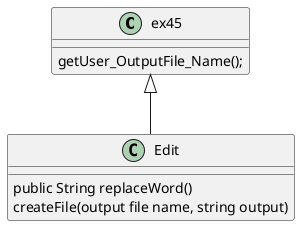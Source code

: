 @startuml
'https://plantuml.com/class-diagram

class ex45 
{
    getUser_OutputFile_Name();
}
class Edit 
{
    public String replaceWord()
    createFile(output file name, string output)
}
ex45 <|-- Edit
@enduml
